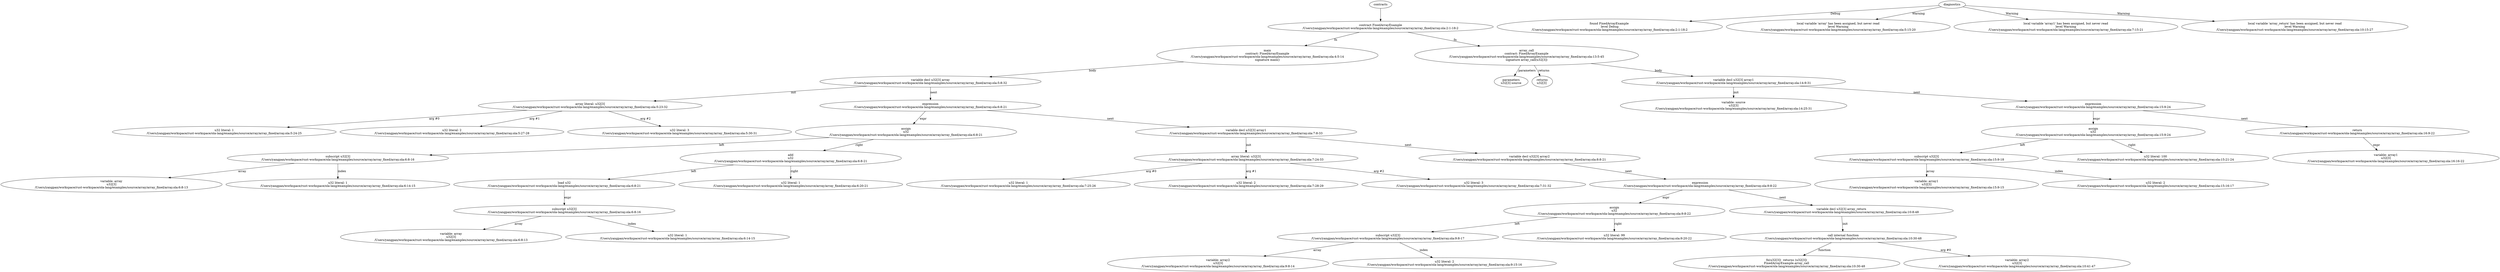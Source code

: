 strict digraph "/Users/yangpan/workspace/rust-workspace/ola-lang/examples/source/array/array_fixed/array.ola" {
	contract [label="contract FixedArrayExample\n/Users/yangpan/workspace/rust-workspace/ola-lang/examples/source/array/array_fixed/array.ola:2:1-18:2"]
	main [label="main\ncontract: FixedArrayExample\n/Users/yangpan/workspace/rust-workspace/ola-lang/examples/source/array/array_fixed/array.ola:4:5-14\nsignature main()"]
	var_decl [label="variable decl u32[3] array\n/Users/yangpan/workspace/rust-workspace/ola-lang/examples/source/array/array_fixed/array.ola:5:8-32"]
	array_literal [label="array literal: u32[3]\n/Users/yangpan/workspace/rust-workspace/ola-lang/examples/source/array/array_fixed/array.ola:5:23-32"]
	number_literal [label="u32 literal: 1\n/Users/yangpan/workspace/rust-workspace/ola-lang/examples/source/array/array_fixed/array.ola:5:24-25"]
	number_literal_6 [label="u32 literal: 2\n/Users/yangpan/workspace/rust-workspace/ola-lang/examples/source/array/array_fixed/array.ola:5:27-28"]
	number_literal_7 [label="u32 literal: 3\n/Users/yangpan/workspace/rust-workspace/ola-lang/examples/source/array/array_fixed/array.ola:5:30-31"]
	expr [label="expression\n/Users/yangpan/workspace/rust-workspace/ola-lang/examples/source/array/array_fixed/array.ola:6:8-21"]
	assign [label="assign\nu32\n/Users/yangpan/workspace/rust-workspace/ola-lang/examples/source/array/array_fixed/array.ola:6:8-21"]
	subscript [label="subscript u32[3]\n/Users/yangpan/workspace/rust-workspace/ola-lang/examples/source/array/array_fixed/array.ola:6:8-16"]
	variable [label="variable: array\nu32[3]\n/Users/yangpan/workspace/rust-workspace/ola-lang/examples/source/array/array_fixed/array.ola:6:8-13"]
	number_literal_12 [label="u32 literal: 1\n/Users/yangpan/workspace/rust-workspace/ola-lang/examples/source/array/array_fixed/array.ola:6:14-15"]
	add [label="add\nu32\n/Users/yangpan/workspace/rust-workspace/ola-lang/examples/source/array/array_fixed/array.ola:6:8-21"]
	load [label="load u32\n/Users/yangpan/workspace/rust-workspace/ola-lang/examples/source/array/array_fixed/array.ola:6:8-21"]
	subscript_15 [label="subscript u32[3]\n/Users/yangpan/workspace/rust-workspace/ola-lang/examples/source/array/array_fixed/array.ola:6:8-16"]
	variable_16 [label="variable: array\nu32[3]\n/Users/yangpan/workspace/rust-workspace/ola-lang/examples/source/array/array_fixed/array.ola:6:8-13"]
	number_literal_17 [label="u32 literal: 1\n/Users/yangpan/workspace/rust-workspace/ola-lang/examples/source/array/array_fixed/array.ola:6:14-15"]
	number_literal_18 [label="u32 literal: 1\n/Users/yangpan/workspace/rust-workspace/ola-lang/examples/source/array/array_fixed/array.ola:6:20-21"]
	var_decl_19 [label="variable decl u32[3] array1\n/Users/yangpan/workspace/rust-workspace/ola-lang/examples/source/array/array_fixed/array.ola:7:8-33"]
	array_literal_20 [label="array literal: u32[3]\n/Users/yangpan/workspace/rust-workspace/ola-lang/examples/source/array/array_fixed/array.ola:7:24-33"]
	number_literal_21 [label="u32 literal: 1\n/Users/yangpan/workspace/rust-workspace/ola-lang/examples/source/array/array_fixed/array.ola:7:25-26"]
	number_literal_22 [label="u32 literal: 2\n/Users/yangpan/workspace/rust-workspace/ola-lang/examples/source/array/array_fixed/array.ola:7:28-29"]
	number_literal_23 [label="u32 literal: 3\n/Users/yangpan/workspace/rust-workspace/ola-lang/examples/source/array/array_fixed/array.ola:7:31-32"]
	var_decl_24 [label="variable decl u32[3] array2\n/Users/yangpan/workspace/rust-workspace/ola-lang/examples/source/array/array_fixed/array.ola:8:8-21"]
	expr_25 [label="expression\n/Users/yangpan/workspace/rust-workspace/ola-lang/examples/source/array/array_fixed/array.ola:9:8-22"]
	assign_26 [label="assign\nu32\n/Users/yangpan/workspace/rust-workspace/ola-lang/examples/source/array/array_fixed/array.ola:9:8-22"]
	subscript_27 [label="subscript u32[3]\n/Users/yangpan/workspace/rust-workspace/ola-lang/examples/source/array/array_fixed/array.ola:9:8-17"]
	variable_28 [label="variable: array2\nu32[3]\n/Users/yangpan/workspace/rust-workspace/ola-lang/examples/source/array/array_fixed/array.ola:9:8-14"]
	number_literal_29 [label="u32 literal: 2\n/Users/yangpan/workspace/rust-workspace/ola-lang/examples/source/array/array_fixed/array.ola:9:15-16"]
	number_literal_30 [label="u32 literal: 99\n/Users/yangpan/workspace/rust-workspace/ola-lang/examples/source/array/array_fixed/array.ola:9:20-22"]
	var_decl_31 [label="variable decl u32[3] array_return\n/Users/yangpan/workspace/rust-workspace/ola-lang/examples/source/array/array_fixed/array.ola:10:8-48"]
	call_internal_function [label="call internal function\n/Users/yangpan/workspace/rust-workspace/ola-lang/examples/source/array/array_fixed/array.ola:10:30-48"]
	internal_function [label="fn(u32[3])  returns (u32[3])\nFixedArrayExample.array_call\n/Users/yangpan/workspace/rust-workspace/ola-lang/examples/source/array/array_fixed/array.ola:10:30-48"]
	variable_34 [label="variable: array2\nu32[3]\n/Users/yangpan/workspace/rust-workspace/ola-lang/examples/source/array/array_fixed/array.ola:10:41-47"]
	array_call [label="array_call\ncontract: FixedArrayExample\n/Users/yangpan/workspace/rust-workspace/ola-lang/examples/source/array/array_fixed/array.ola:13:5-45\nsignature array_call(u32[3])"]
	parameters [label="parameters\nu32[3] source"]
	returns [label="returns\nu32[3] "]
	var_decl_38 [label="variable decl u32[3] array1\n/Users/yangpan/workspace/rust-workspace/ola-lang/examples/source/array/array_fixed/array.ola:14:9-31"]
	variable_39 [label="variable: source\nu32[3]\n/Users/yangpan/workspace/rust-workspace/ola-lang/examples/source/array/array_fixed/array.ola:14:25-31"]
	expr_40 [label="expression\n/Users/yangpan/workspace/rust-workspace/ola-lang/examples/source/array/array_fixed/array.ola:15:9-24"]
	assign_41 [label="assign\nu32\n/Users/yangpan/workspace/rust-workspace/ola-lang/examples/source/array/array_fixed/array.ola:15:9-24"]
	subscript_42 [label="subscript u32[3]\n/Users/yangpan/workspace/rust-workspace/ola-lang/examples/source/array/array_fixed/array.ola:15:9-18"]
	variable_43 [label="variable: array1\nu32[3]\n/Users/yangpan/workspace/rust-workspace/ola-lang/examples/source/array/array_fixed/array.ola:15:9-15"]
	number_literal_44 [label="u32 literal: 2\n/Users/yangpan/workspace/rust-workspace/ola-lang/examples/source/array/array_fixed/array.ola:15:16-17"]
	number_literal_45 [label="u32 literal: 100\n/Users/yangpan/workspace/rust-workspace/ola-lang/examples/source/array/array_fixed/array.ola:15:21-24"]
	return [label="return\n/Users/yangpan/workspace/rust-workspace/ola-lang/examples/source/array/array_fixed/array.ola:16:9-22"]
	variable_47 [label="variable: array1\nu32[3]\n/Users/yangpan/workspace/rust-workspace/ola-lang/examples/source/array/array_fixed/array.ola:16:16-22"]
	diagnostic [label="found FixedArrayExample \nlevel Debug\n/Users/yangpan/workspace/rust-workspace/ola-lang/examples/source/array/array_fixed/array.ola:2:1-18:2"]
	diagnostic_50 [label="local variable 'array' has been assigned, but never read\nlevel Warning\n/Users/yangpan/workspace/rust-workspace/ola-lang/examples/source/array/array_fixed/array.ola:5:15-20"]
	diagnostic_51 [label="local variable 'array1' has been assigned, but never read\nlevel Warning\n/Users/yangpan/workspace/rust-workspace/ola-lang/examples/source/array/array_fixed/array.ola:7:15-21"]
	diagnostic_52 [label="local variable 'array_return' has been assigned, but never read\nlevel Warning\n/Users/yangpan/workspace/rust-workspace/ola-lang/examples/source/array/array_fixed/array.ola:10:15-27"]
	contracts -> contract
	contract -> main [label="fn"]
	main -> var_decl [label="body"]
	var_decl -> array_literal [label="init"]
	array_literal -> number_literal [label="arg #0"]
	array_literal -> number_literal_6 [label="arg #1"]
	array_literal -> number_literal_7 [label="arg #2"]
	var_decl -> expr [label="next"]
	expr -> assign [label="expr"]
	assign -> subscript [label="left"]
	subscript -> variable [label="array"]
	subscript -> number_literal_12 [label="index"]
	assign -> add [label="right"]
	add -> load [label="left"]
	load -> subscript_15 [label="expr"]
	subscript_15 -> variable_16 [label="array"]
	subscript_15 -> number_literal_17 [label="index"]
	add -> number_literal_18 [label="right"]
	expr -> var_decl_19 [label="next"]
	var_decl_19 -> array_literal_20 [label="init"]
	array_literal_20 -> number_literal_21 [label="arg #0"]
	array_literal_20 -> number_literal_22 [label="arg #1"]
	array_literal_20 -> number_literal_23 [label="arg #2"]
	var_decl_19 -> var_decl_24 [label="next"]
	var_decl_24 -> expr_25 [label="next"]
	expr_25 -> assign_26 [label="expr"]
	assign_26 -> subscript_27 [label="left"]
	subscript_27 -> variable_28 [label="array"]
	subscript_27 -> number_literal_29 [label="index"]
	assign_26 -> number_literal_30 [label="right"]
	expr_25 -> var_decl_31 [label="next"]
	var_decl_31 -> call_internal_function [label="init"]
	call_internal_function -> internal_function [label="function"]
	call_internal_function -> variable_34 [label="arg #0"]
	contract -> array_call [label="fn"]
	array_call -> parameters [label="parameters"]
	array_call -> returns [label="returns"]
	array_call -> var_decl_38 [label="body"]
	var_decl_38 -> variable_39 [label="init"]
	var_decl_38 -> expr_40 [label="next"]
	expr_40 -> assign_41 [label="expr"]
	assign_41 -> subscript_42 [label="left"]
	subscript_42 -> variable_43 [label="array"]
	subscript_42 -> number_literal_44 [label="index"]
	assign_41 -> number_literal_45 [label="right"]
	expr_40 -> return [label="next"]
	return -> variable_47 [label="expr"]
	diagnostics -> diagnostic [label="Debug"]
	diagnostics -> diagnostic_50 [label="Warning"]
	diagnostics -> diagnostic_51 [label="Warning"]
	diagnostics -> diagnostic_52 [label="Warning"]
}

